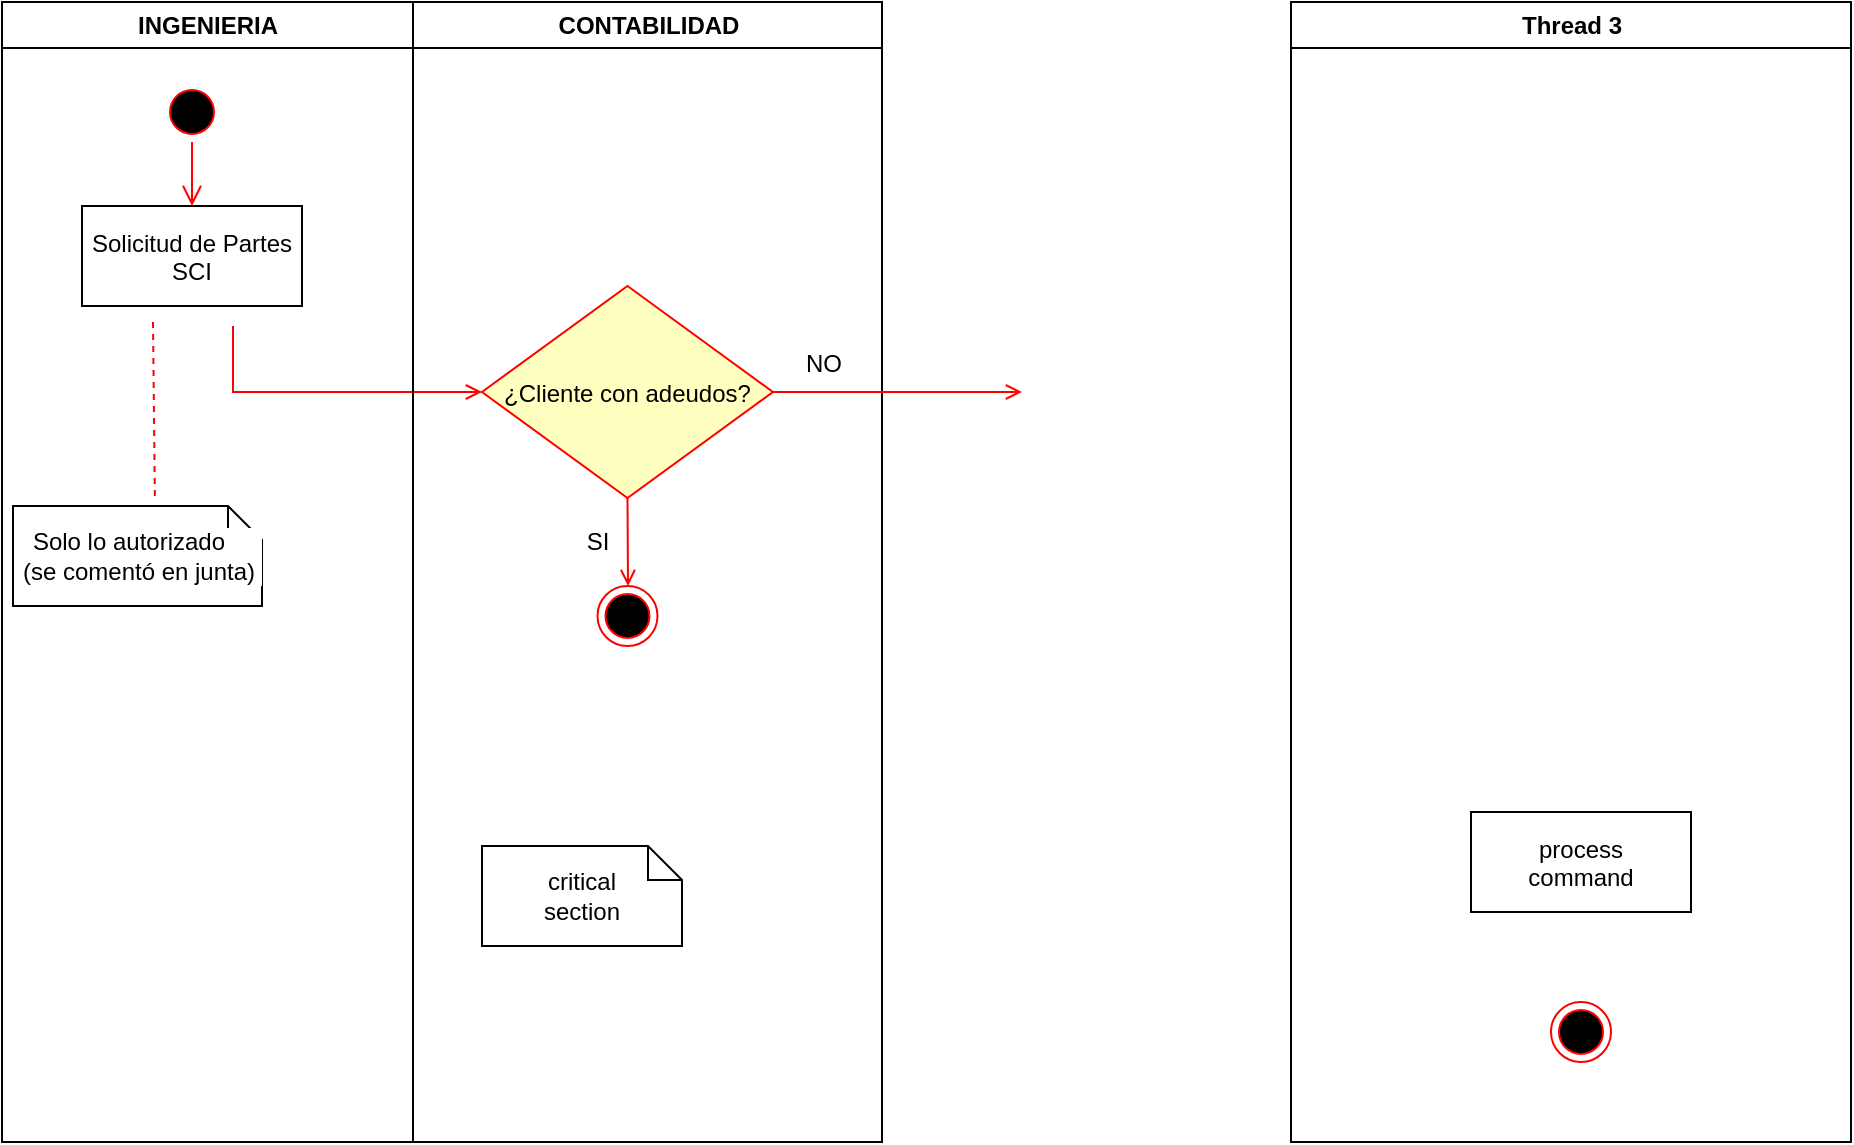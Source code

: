 <mxfile version="20.7.4" type="github">
  <diagram name="Page-1" id="e7e014a7-5840-1c2e-5031-d8a46d1fe8dd">
    <mxGraphModel dx="907" dy="584" grid="1" gridSize="10" guides="1" tooltips="1" connect="1" arrows="1" fold="1" page="1" pageScale="1" pageWidth="1169" pageHeight="826" background="none" math="0" shadow="0">
      <root>
        <mxCell id="0" />
        <mxCell id="1" parent="0" />
        <mxCell id="2" value="INGENIERIA" style="swimlane;whiteSpace=wrap" parent="1" vertex="1">
          <mxGeometry x="80" y="128" width="205.5" height="570" as="geometry" />
        </mxCell>
        <mxCell id="5" value="" style="ellipse;shape=startState;fillColor=#000000;strokeColor=#ff0000;" parent="2" vertex="1">
          <mxGeometry x="80" y="40" width="30" height="30" as="geometry" />
        </mxCell>
        <mxCell id="6" value="" style="edgeStyle=elbowEdgeStyle;elbow=horizontal;verticalAlign=bottom;endArrow=open;endSize=8;strokeColor=#FF0000;endFill=1;rounded=0" parent="2" source="5" target="7" edge="1">
          <mxGeometry x="100" y="40" as="geometry">
            <mxPoint x="115" y="110" as="targetPoint" />
          </mxGeometry>
        </mxCell>
        <mxCell id="7" value="Solicitud de Partes&#xa;SCI" style="" parent="2" vertex="1">
          <mxGeometry x="40" y="102" width="110" height="50" as="geometry" />
        </mxCell>
        <mxCell id="9" value="" style="endArrow=open;strokeColor=#FF0000;endFill=1;rounded=0;edgeStyle=orthogonalEdgeStyle;entryX=0;entryY=0.5;entryDx=0;entryDy=0;" parent="2" target="21" edge="1">
          <mxGeometry x="1" y="-30" relative="1" as="geometry">
            <mxPoint x="115.5" y="162" as="sourcePoint" />
            <mxPoint x="240" y="195" as="targetPoint" />
            <Array as="points">
              <mxPoint x="116" y="195" />
            </Array>
            <mxPoint x="30" y="30" as="offset" />
          </mxGeometry>
        </mxCell>
        <mxCell id="XVA_VInoDTC9KtE7WLV4-41" value="Solo lo autorizado    (se comentó en junta)" style="shape=note;whiteSpace=wrap;size=17;labelBackgroundColor=default;" vertex="1" parent="2">
          <mxGeometry x="5.5" y="252" width="124.5" height="50" as="geometry" />
        </mxCell>
        <mxCell id="XVA_VInoDTC9KtE7WLV4-42" value="" style="endArrow=none;strokeColor=#FF0000;endFill=0;rounded=0;dashed=1;entryX=0.57;entryY=-0.04;entryDx=0;entryDy=0;entryPerimeter=0;" edge="1" parent="2" target="XVA_VInoDTC9KtE7WLV4-41">
          <mxGeometry relative="1" as="geometry">
            <mxPoint x="75.501" y="160" as="sourcePoint" />
            <mxPoint x="75.5" y="232" as="targetPoint" />
          </mxGeometry>
        </mxCell>
        <mxCell id="3" value="CONTABILIDAD" style="swimlane;whiteSpace=wrap" parent="1" vertex="1">
          <mxGeometry x="285.5" y="128" width="234.5" height="570" as="geometry" />
        </mxCell>
        <mxCell id="19" value="" style="endArrow=open;strokeColor=#FF0000;endFill=1;rounded=0;exitX=0.5;exitY=1;exitDx=0;exitDy=0;" parent="3" source="21" edge="1">
          <mxGeometry x="-0.381" y="-22" relative="1" as="geometry">
            <mxPoint x="104.5" y="242" as="sourcePoint" />
            <mxPoint x="107.5" y="292" as="targetPoint" />
            <mxPoint as="offset" />
          </mxGeometry>
        </mxCell>
        <mxCell id="21" value="&#xa;¿Cliente con adeudos?&#xa;" style="rhombus;fillColor=#ffffc0;strokeColor=#ff0000;" parent="3" vertex="1">
          <mxGeometry x="34.5" y="142" width="145.5" height="106" as="geometry" />
        </mxCell>
        <mxCell id="31" value="critical&#xa;section" style="shape=note;whiteSpace=wrap;size=17" parent="3" vertex="1">
          <mxGeometry x="34.5" y="422" width="100" height="50" as="geometry" />
        </mxCell>
        <mxCell id="XVA_VInoDTC9KtE7WLV4-43" value="SI" style="text;html=1;strokeColor=none;fillColor=none;align=center;verticalAlign=middle;whiteSpace=wrap;rounded=0;labelBackgroundColor=default;" vertex="1" parent="3">
          <mxGeometry x="74.5" y="255" width="35.5" height="30" as="geometry" />
        </mxCell>
        <mxCell id="XVA_VInoDTC9KtE7WLV4-44" style="edgeStyle=none;rounded=0;orthogonalLoop=1;jettySize=auto;html=1;exitX=0;exitY=0;exitDx=0;exitDy=0;" edge="1" parent="3" source="XVA_VInoDTC9KtE7WLV4-43" target="XVA_VInoDTC9KtE7WLV4-43">
          <mxGeometry relative="1" as="geometry" />
        </mxCell>
        <mxCell id="XVA_VInoDTC9KtE7WLV4-45" value="" style="ellipse;shape=endState;fillColor=#000000;strokeColor=#ff0000" vertex="1" parent="3">
          <mxGeometry x="92.25" y="292" width="30" height="30" as="geometry" />
        </mxCell>
        <mxCell id="XVA_VInoDTC9KtE7WLV4-46" value="NO" style="text;html=1;strokeColor=none;fillColor=none;align=center;verticalAlign=middle;whiteSpace=wrap;rounded=0;labelBackgroundColor=default;" vertex="1" parent="3">
          <mxGeometry x="180" y="170" width="50" height="22" as="geometry" />
        </mxCell>
        <mxCell id="XVA_VInoDTC9KtE7WLV4-47" value="" style="endArrow=open;strokeColor=#FF0000;endFill=1;rounded=0;entryX=0;entryY=0.5;entryDx=0;entryDy=0;exitX=1;exitY=0.5;exitDx=0;exitDy=0;" edge="1" parent="3" source="21">
          <mxGeometry x="1" y="-30" relative="1" as="geometry">
            <mxPoint x="184.5" y="195" as="sourcePoint" />
            <mxPoint x="304.5" y="195" as="targetPoint" />
            <mxPoint x="30" y="30" as="offset" />
          </mxGeometry>
        </mxCell>
        <mxCell id="4" value="Thread 3" style="swimlane;whiteSpace=wrap" parent="1" vertex="1">
          <mxGeometry x="724.5" y="128" width="280" height="570" as="geometry" />
        </mxCell>
        <mxCell id="33" value="process&#xa;command" style="" parent="4" vertex="1">
          <mxGeometry x="90" y="405" width="110" height="50" as="geometry" />
        </mxCell>
        <mxCell id="38" value="" style="ellipse;shape=endState;fillColor=#000000;strokeColor=#ff0000" parent="4" vertex="1">
          <mxGeometry x="130" y="500" width="30" height="30" as="geometry" />
        </mxCell>
      </root>
    </mxGraphModel>
  </diagram>
</mxfile>
